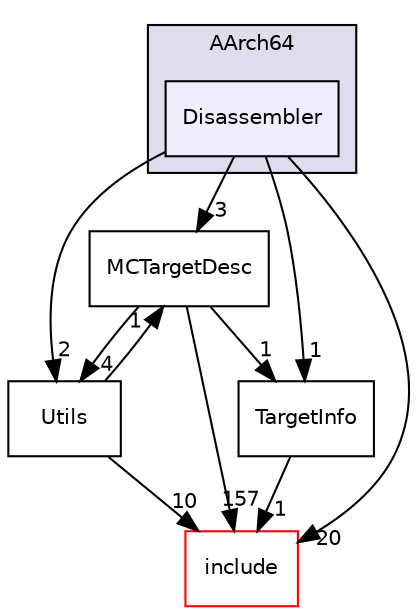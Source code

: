 digraph "lib/Target/AArch64/Disassembler" {
  bgcolor=transparent;
  compound=true
  node [ fontsize="10", fontname="Helvetica"];
  edge [ labelfontsize="10", labelfontname="Helvetica"];
  subgraph clusterdir_b69b85499a0be7bec9dbd65569a12909 {
    graph [ bgcolor="#ddddee", pencolor="black", label="AArch64" fontname="Helvetica", fontsize="10", URL="dir_b69b85499a0be7bec9dbd65569a12909.html"]
  dir_ad133dc6cffc87268aaef93154475505 [shape=box, label="Disassembler", style="filled", fillcolor="#eeeeff", pencolor="black", URL="dir_ad133dc6cffc87268aaef93154475505.html"];
  }
  dir_4e84c0bf98bc79dde7275d76b9e5311b [shape=box label="MCTargetDesc" URL="dir_4e84c0bf98bc79dde7275d76b9e5311b.html"];
  dir_38a34d90339076775287bd56bf13388c [shape=box label="Utils" URL="dir_38a34d90339076775287bd56bf13388c.html"];
  dir_d44c64559bbebec7f509842c48db8b23 [shape=box label="include" color="red" URL="dir_d44c64559bbebec7f509842c48db8b23.html"];
  dir_04219d991c4c5494f21f5921005a6ba8 [shape=box label="TargetInfo" URL="dir_04219d991c4c5494f21f5921005a6ba8.html"];
  dir_4e84c0bf98bc79dde7275d76b9e5311b->dir_38a34d90339076775287bd56bf13388c [headlabel="4", labeldistance=1.5 headhref="dir_000098_000100.html"];
  dir_4e84c0bf98bc79dde7275d76b9e5311b->dir_d44c64559bbebec7f509842c48db8b23 [headlabel="157", labeldistance=1.5 headhref="dir_000098_000001.html"];
  dir_4e84c0bf98bc79dde7275d76b9e5311b->dir_04219d991c4c5494f21f5921005a6ba8 [headlabel="1", labeldistance=1.5 headhref="dir_000098_000099.html"];
  dir_38a34d90339076775287bd56bf13388c->dir_4e84c0bf98bc79dde7275d76b9e5311b [headlabel="1", labeldistance=1.5 headhref="dir_000100_000098.html"];
  dir_38a34d90339076775287bd56bf13388c->dir_d44c64559bbebec7f509842c48db8b23 [headlabel="10", labeldistance=1.5 headhref="dir_000100_000001.html"];
  dir_ad133dc6cffc87268aaef93154475505->dir_4e84c0bf98bc79dde7275d76b9e5311b [headlabel="3", labeldistance=1.5 headhref="dir_000097_000098.html"];
  dir_ad133dc6cffc87268aaef93154475505->dir_38a34d90339076775287bd56bf13388c [headlabel="2", labeldistance=1.5 headhref="dir_000097_000100.html"];
  dir_ad133dc6cffc87268aaef93154475505->dir_d44c64559bbebec7f509842c48db8b23 [headlabel="20", labeldistance=1.5 headhref="dir_000097_000001.html"];
  dir_ad133dc6cffc87268aaef93154475505->dir_04219d991c4c5494f21f5921005a6ba8 [headlabel="1", labeldistance=1.5 headhref="dir_000097_000099.html"];
  dir_04219d991c4c5494f21f5921005a6ba8->dir_d44c64559bbebec7f509842c48db8b23 [headlabel="1", labeldistance=1.5 headhref="dir_000099_000001.html"];
}
